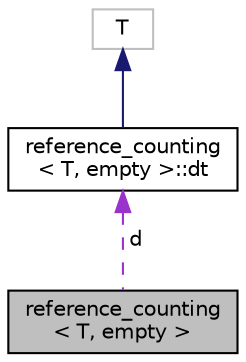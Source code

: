 digraph "reference_counting&lt; T, empty &gt;"
{
 // LATEX_PDF_SIZE
  bgcolor="transparent";
  edge [fontname="Helvetica",fontsize="10",labelfontname="Helvetica",labelfontsize="10"];
  node [fontname="Helvetica",fontsize="10",shape=record];
  Node1 [label="reference_counting\l\< T, empty \>",height=0.2,width=0.4,color="black", fillcolor="grey75", style="filled", fontcolor="black",tooltip=" "];
  Node2 -> Node1 [dir="back",color="darkorchid3",fontsize="10",style="dashed",label=" d" ,fontname="Helvetica"];
  Node2 [label="reference_counting\l\< T, empty \>::dt",height=0.2,width=0.4,color="black",URL="$classreference__counting_1_1dt.html",tooltip=" "];
  Node3 -> Node2 [dir="back",color="midnightblue",fontsize="10",style="solid",fontname="Helvetica"];
  Node3 [label="T",height=0.2,width=0.4,color="grey75",tooltip=" "];
}
